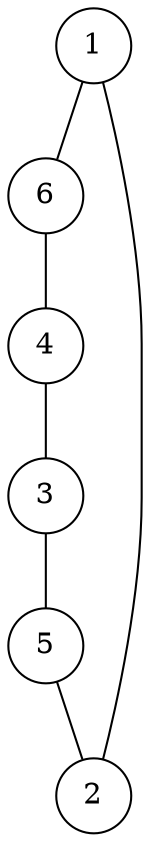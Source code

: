 graph rand294446 {
	node [shape=circle fillcolor=white]
	1 [ pos = "5.000000,2.312422!"]
	2 [ pos = "2.770081,0.151315!"]
	3 [ pos = "2.119430,3.254807!"]
	4 [ pos = "3.739418,3.314503!"]
	5 [ pos = "0.037681,3.807780!"]
	6 [ pos = "3.877218,3.378863!"]

	1 -- 6
	2 -- 1
	3 -- 5
	4 -- 3
	5 -- 2
	6 -- 4
}